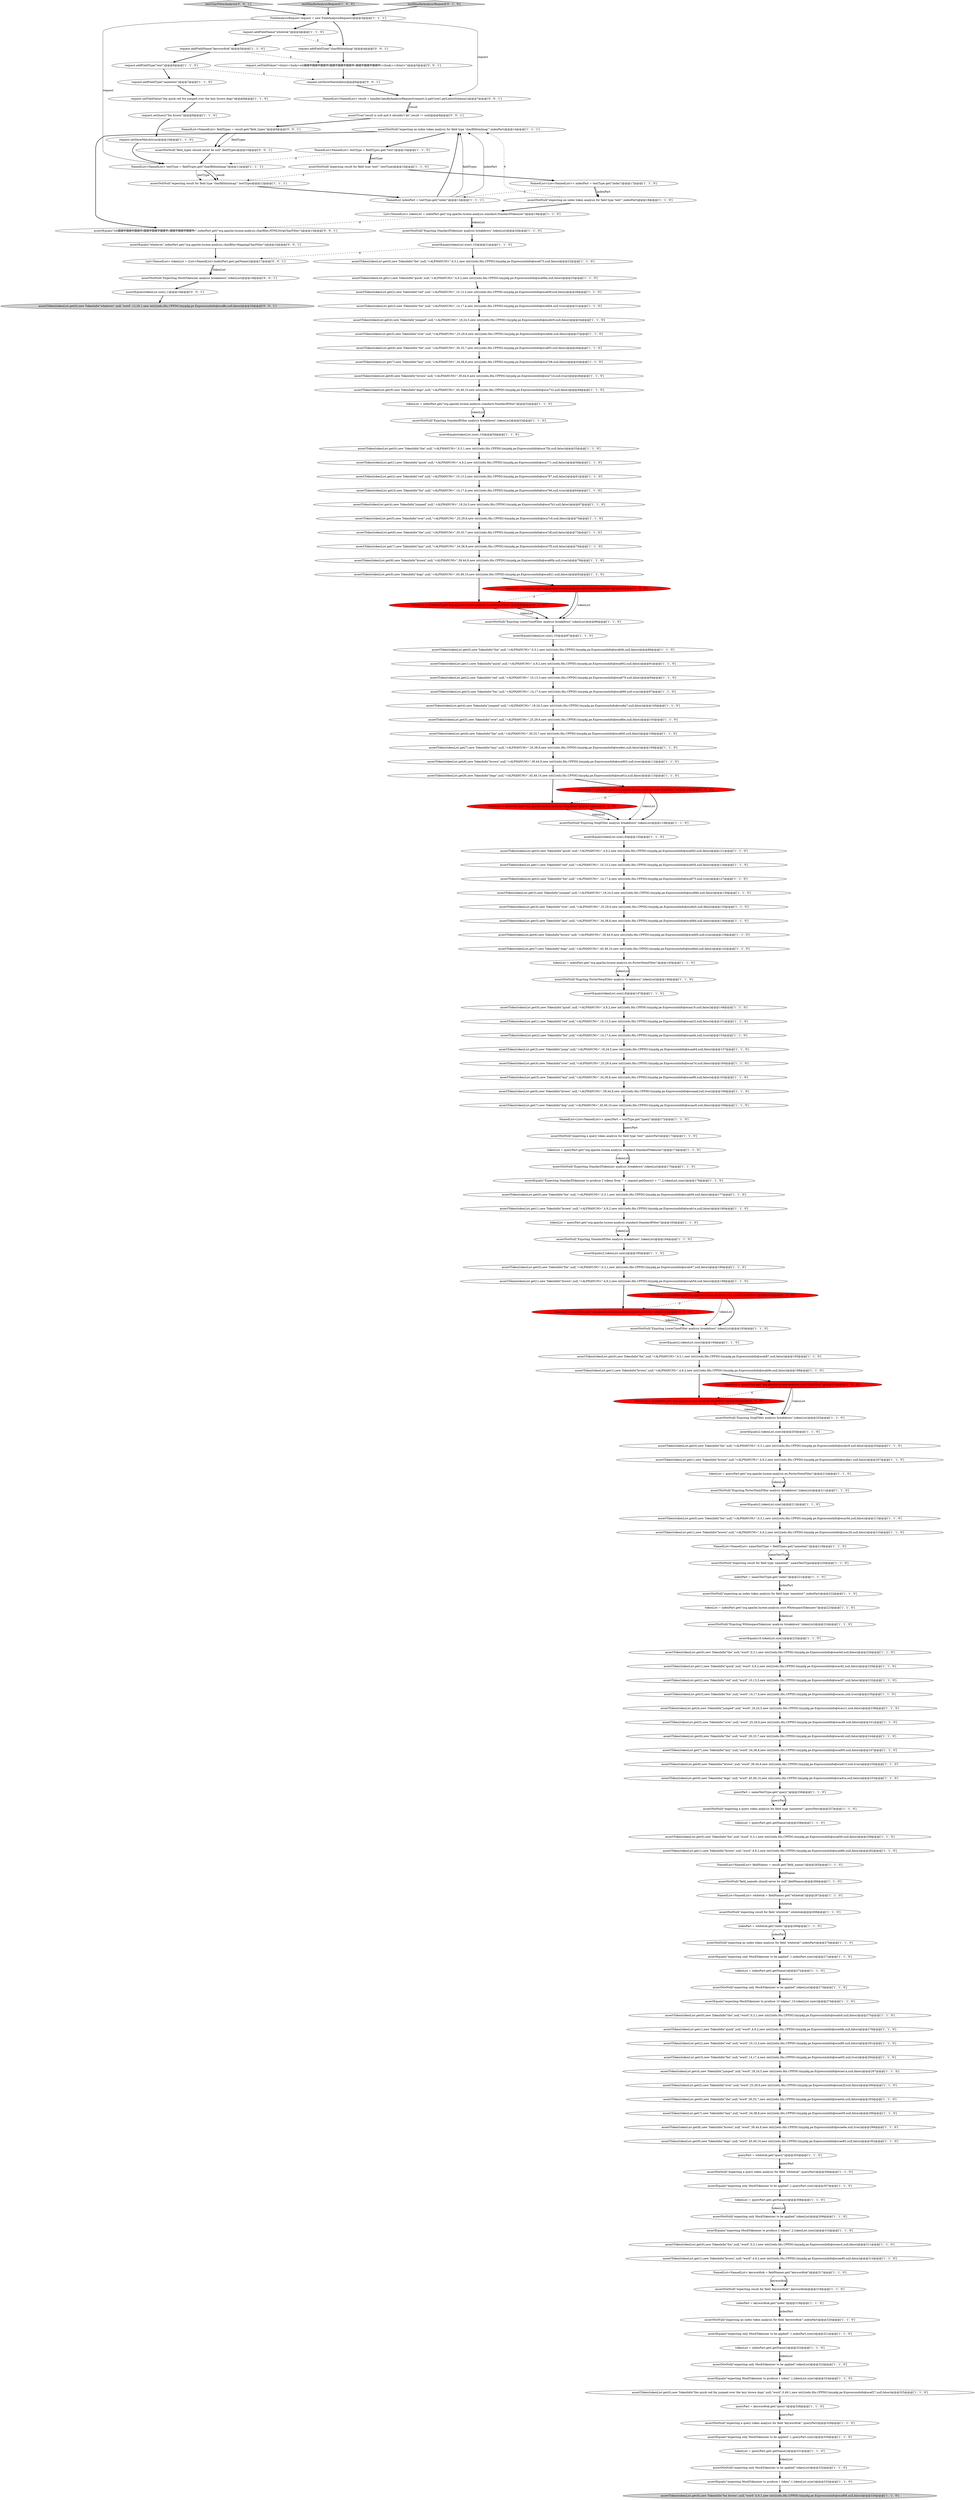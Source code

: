 digraph {
57 [style = filled, label = "assertToken(tokenList.get(7),new TokenInfo(\"dogs\",null,\"<ALPHANUM>\",45,49,10,new int((((edu.fdu.CPPDG.tinypdg.pe.ExpressionInfo@eca9ed,null,false))@@@142@@@['1', '1', '0']", fillcolor = white, shape = ellipse image = "AAA0AAABBB1BBB"];
148 [style = filled, label = "assertNotNull(\"expecting an index token analysis for field type 'nametext'\",indexPart)@@@222@@@['1', '1', '0']", fillcolor = white, shape = ellipse image = "AAA0AAABBB1BBB"];
159 [style = filled, label = "assertToken(tokenList.get(0),new TokenInfo(\"quick\",null,\"<ALPHANUM>\",4,9,2,new int((((edu.fdu.CPPDG.tinypdg.pe.ExpressionInfo@ecaa19,null,false))@@@148@@@['1', '1', '0']", fillcolor = white, shape = ellipse image = "AAA0AAABBB1BBB"];
94 [style = filled, label = "assertToken(tokenList.get(9),new TokenInfo(\"dogs\",null,\"<ALPHANUM>\",45,49,10,new int((((edu.fdu.CPPDG.tinypdg.pe.ExpressionInfo@eca91a,null,false))@@@115@@@['1', '1', '0']", fillcolor = white, shape = ellipse image = "AAA0AAABBB1BBB"];
27 [style = filled, label = "assertToken(tokenList.get(5),new TokenInfo(\"lazy\",null,\"<ALPHANUM>\",34,38,8,new int((((edu.fdu.CPPDG.tinypdg.pe.ExpressionInfo@eca9bd,null,false))@@@136@@@['1', '1', '0']", fillcolor = white, shape = ellipse image = "AAA0AAABBB1BBB"];
186 [style = filled, label = "assertEquals(\"whatever\",indexPart.get(\"org.apache.lucene.analysis.charfilter.MappingCharFilter\"))@@@16@@@['0', '0', '1']", fillcolor = white, shape = ellipse image = "AAA0AAABBB3BBB"];
125 [style = filled, label = "assertToken(tokenList.get(1),new TokenInfo(\"brown\",null,\"<ALPHANUM>\",4,9,2,new int((((edu.fdu.CPPDG.tinypdg.pe.ExpressionInfo@ecab5d,null,false))@@@189@@@['1', '1', '0']", fillcolor = white, shape = ellipse image = "AAA0AAABBB1BBB"];
55 [style = filled, label = "assertNotNull(\"expecting an index token analysis for field 'keywordtok'\",indexPart)@@@320@@@['1', '1', '0']", fillcolor = white, shape = ellipse image = "AAA0AAABBB1BBB"];
178 [style = filled, label = "NamedList<NamedList> fieldTypes = result.get(\"field_types\")@@@9@@@['0', '0', '1']", fillcolor = white, shape = ellipse image = "AAA0AAABBB3BBB"];
49 [style = filled, label = "assertToken(tokenList.get(0),new TokenInfo(\"fox\",null,\"<ALPHANUM>\",0,3,1,new int((((edu.fdu.CPPDG.tinypdg.pe.ExpressionInfo@ecabc9,null,false))@@@204@@@['1', '1', '0']", fillcolor = white, shape = ellipse image = "AAA0AAABBB1BBB"];
2 [style = filled, label = "assertEquals(\"expecting only MockTokenizer to be applied\",1,indexPart.size())@@@271@@@['1', '1', '0']", fillcolor = white, shape = ellipse image = "AAA0AAABBB1BBB"];
97 [style = filled, label = "assertToken(tokenList.get(1),new TokenInfo(\"brown\",null,\"<ALPHANUM>\",4,9,2,new int((((edu.fdu.CPPDG.tinypdg.pe.ExpressionInfo@ecac26,null,false))@@@216@@@['1', '1', '0']", fillcolor = white, shape = ellipse image = "AAA0AAABBB1BBB"];
46 [style = filled, label = "assertEquals(tokenList.size(),10)@@@21@@@['1', '1', '0']", fillcolor = white, shape = ellipse image = "AAA0AAABBB1BBB"];
74 [style = filled, label = "assertNotNull(\"expecting an index token analysis for field type 'text'\",indexPart)@@@18@@@['1', '1', '0']", fillcolor = white, shape = ellipse image = "AAA0AAABBB1BBB"];
88 [style = filled, label = "assertToken(tokenList.get(0),new TokenInfo(\"the\",null,\"<ALPHANUM>\",0,3,1,new int((((edu.fdu.CPPDG.tinypdg.pe.ExpressionInfo@eca75b,null,false))@@@55@@@['1', '1', '0']", fillcolor = white, shape = ellipse image = "AAA0AAABBB1BBB"];
25 [style = filled, label = "assertToken(tokenList.get(0),new TokenInfo(\"the\",null,\"<ALPHANUM>\",0,3,1,new int((((edu.fdu.CPPDG.tinypdg.pe.ExpressionInfo@eca84b,null,false))@@@88@@@['1', '1', '0']", fillcolor = white, shape = ellipse image = "AAA0AAABBB1BBB"];
47 [style = filled, label = "queryPart = whitetok.get(\"query\")@@@305@@@['1', '1', '0']", fillcolor = white, shape = ellipse image = "AAA0AAABBB1BBB"];
142 [style = filled, label = "assertNotNull(\"Expcting LowerCaseFilter analysis breakdown\",tokenList)@@@193@@@['1', '1', '0']", fillcolor = white, shape = ellipse image = "AAA0AAABBB1BBB"];
64 [style = filled, label = "assertNotNull(\"Expcting WhitespaceTokenizer analysis breakdown\",tokenList)@@@224@@@['1', '1', '0']", fillcolor = white, shape = ellipse image = "AAA0AAABBB1BBB"];
151 [style = filled, label = "assertNotNull(\"expecting a query token analysis for field 'keywordtok'\",queryPart)@@@329@@@['1', '1', '0']", fillcolor = white, shape = ellipse image = "AAA0AAABBB1BBB"];
76 [style = filled, label = "assertToken(tokenList.get(3),new TokenInfo(\"fox\",null,\"<ALPHANUM>\",14,17,4,new int((((edu.fdu.CPPDG.tinypdg.pe.ExpressionInfo@eca79d,null,true))@@@64@@@['1', '1', '0']", fillcolor = white, shape = ellipse image = "AAA0AAABBB1BBB"];
116 [style = filled, label = "assertToken(tokenList.get(4),new TokenInfo(\"jumped\",null,\"word\",18,24,5,new int((((edu.fdu.CPPDG.tinypdg.pe.ExpressionInfo@ecae1a,null,false))@@@287@@@['1', '1', '0']", fillcolor = white, shape = ellipse image = "AAA0AAABBB1BBB"];
130 [style = filled, label = "assertNotNull(\"expecting only MockTokenizer to be applied\",tokenList)@@@309@@@['1', '1', '0']", fillcolor = white, shape = ellipse image = "AAA0AAABBB1BBB"];
127 [style = filled, label = "assertToken(tokenList.get(1),new TokenInfo(\"red\",null,\"<ALPHANUM>\",10,13,3,new int((((edu.fdu.CPPDG.tinypdg.pe.ExpressionInfo@eca95d,null,false))@@@124@@@['1', '1', '0']", fillcolor = white, shape = ellipse image = "AAA0AAABBB1BBB"];
36 [style = filled, label = "assertToken(tokenList.get(1),new TokenInfo(\"quick\",null,\"<ALPHANUM>\",4,9,2,new int((((edu.fdu.CPPDG.tinypdg.pe.ExpressionInfo@eca68a,null,false))@@@25@@@['1', '1', '0']", fillcolor = white, shape = ellipse image = "AAA0AAABBB1BBB"];
139 [style = filled, label = "NamedList<List<NamedList>> queryPart = textType.get(\"query\")@@@172@@@['1', '1', '0']", fillcolor = white, shape = ellipse image = "AAA0AAABBB1BBB"];
82 [style = filled, label = "tokenList = indexPart.get(\"org.apache.lucene.analysis.core.WhitespaceTokenizer\")@@@223@@@['1', '1', '0']", fillcolor = white, shape = ellipse image = "AAA0AAABBB1BBB"];
153 [style = filled, label = "NamedList<NamedList> whitetok = fieldNames.get(\"whitetok\")@@@267@@@['1', '1', '0']", fillcolor = white, shape = ellipse image = "AAA0AAABBB1BBB"];
163 [style = filled, label = "tokenList = queryPart.get(\"org.apache.lucene.analysis.core.StopFilter\")@@@201@@@['1', '0', '0']", fillcolor = red, shape = ellipse image = "AAA1AAABBB1BBB"];
150 [style = filled, label = "tokenList = queryPart.get(.getName())@@@308@@@['1', '1', '0']", fillcolor = white, shape = ellipse image = "AAA0AAABBB1BBB"];
60 [style = filled, label = "request.addFieldName(\"keywordtok\")@@@5@@@['1', '1', '0']", fillcolor = white, shape = ellipse image = "AAA0AAABBB1BBB"];
137 [style = filled, label = "assertNotNull(\"expecting only MockTokenizer to be applied\",tokenList)@@@273@@@['1', '1', '0']", fillcolor = white, shape = ellipse image = "AAA0AAABBB1BBB"];
126 [style = filled, label = "assertNotNull(\"expecting result for field type 'text'\",textType)@@@16@@@['1', '1', '0']", fillcolor = white, shape = ellipse image = "AAA0AAABBB1BBB"];
114 [style = filled, label = "assertToken(tokenList.get(5),new TokenInfo(\"lazi\",null,\"<ALPHANUM>\",34,38,8,new int((((edu.fdu.CPPDG.tinypdg.pe.ExpressionInfo@ecaa96,null,false))@@@163@@@['1', '1', '0']", fillcolor = white, shape = ellipse image = "AAA0AAABBB1BBB"];
98 [style = filled, label = "assertEquals(tokenList.size(),10)@@@54@@@['1', '1', '0']", fillcolor = white, shape = ellipse image = "AAA0AAABBB1BBB"];
17 [style = filled, label = "NamedList<NamedList> keywordtok = fieldNames.get(\"keywordtok\")@@@317@@@['1', '1', '0']", fillcolor = white, shape = ellipse image = "AAA0AAABBB1BBB"];
48 [style = filled, label = "assertToken(tokenList.get(1),new TokenInfo(\"brown\",null,\"word\",4,9,2,new int((((edu.fdu.CPPDG.tinypdg.pe.ExpressionInfo@ecad6b,null,false))@@@262@@@['1', '1', '0']", fillcolor = white, shape = ellipse image = "AAA0AAABBB1BBB"];
23 [style = filled, label = "assertEquals(\"expecting only MockTokenizer to be applied\",1,queryPart.size())@@@330@@@['1', '1', '0']", fillcolor = white, shape = ellipse image = "AAA0AAABBB1BBB"];
103 [style = filled, label = "assertNotNull(\"Expcting PorterStemFilter analysis breakdown\",tokenList)@@@211@@@['1', '1', '0']", fillcolor = white, shape = ellipse image = "AAA0AAABBB1BBB"];
37 [style = filled, label = "NamedList<NamedList> nameTextType = fieldTypes.get(\"nametext\")@@@219@@@['1', '1', '0']", fillcolor = white, shape = ellipse image = "AAA0AAABBB1BBB"];
85 [style = filled, label = "assertToken(tokenList.get(6),new TokenInfo(\"the\",null,\"<ALPHANUM>\",30,33,7,new int((((edu.fdu.CPPDG.tinypdg.pe.ExpressionInfo@eca8d5,null,false))@@@106@@@['1', '1', '0']", fillcolor = white, shape = ellipse image = "AAA0AAABBB1BBB"];
108 [style = filled, label = "assertToken(tokenList.get(2),new TokenInfo(\"red\",null,\"<ALPHANUM>\",10,13,3,new int((((edu.fdu.CPPDG.tinypdg.pe.ExpressionInfo@eca69f,null,false))@@@28@@@['1', '1', '0']", fillcolor = white, shape = ellipse image = "AAA0AAABBB1BBB"];
181 [style = filled, label = "assertEquals(\"wh鐃緒申鐃緒申鐃緒申t鐃緒申鐃緒申鐃緒申v鐃緒申鐃緒申鐃緒申r\",indexPart.get(\"org.apache.lucene.analysis.charfilter.HTMLStripCharFilter\"))@@@15@@@['0', '0', '1']", fillcolor = white, shape = ellipse image = "AAA0AAABBB3BBB"];
105 [style = filled, label = "assertToken(tokenList.get(3),new TokenInfo(\"fox\",null,\"<ALPHANUM>\",14,17,4,new int((((edu.fdu.CPPDG.tinypdg.pe.ExpressionInfo@eca890,null,true))@@@97@@@['1', '1', '0']", fillcolor = white, shape = ellipse image = "AAA0AAABBB1BBB"];
179 [style = filled, label = "assertNotNull(\"Expecting MockTokenizer analysis breakdown\",tokenList)@@@18@@@['0', '0', '1']", fillcolor = white, shape = ellipse image = "AAA0AAABBB3BBB"];
54 [style = filled, label = "assertToken(tokenList.get(6),new TokenInfo(\"the\",null,\"<ALPHANUM>\",30,33,7,new int((((edu.fdu.CPPDG.tinypdg.pe.ExpressionInfo@eca7df,null,false))@@@73@@@['1', '1', '0']", fillcolor = white, shape = ellipse image = "AAA0AAABBB1BBB"];
22 [style = filled, label = "assertNotNull(\"Expcting PorterStemFilter analysis breakdown\",tokenList)@@@146@@@['1', '1', '0']", fillcolor = white, shape = ellipse image = "AAA0AAABBB1BBB"];
20 [style = filled, label = "assertNotNull(\"expecting result for field 'whitetok'\",whitetok)@@@268@@@['1', '1', '0']", fillcolor = white, shape = ellipse image = "AAA0AAABBB1BBB"];
62 [style = filled, label = "request.setShowMatch(true)@@@10@@@['1', '1', '0']", fillcolor = white, shape = ellipse image = "AAA0AAABBB1BBB"];
61 [style = filled, label = "assertNotNull(\"Expecting StandardTokenizer analysis breakdown\",tokenList)@@@175@@@['1', '1', '0']", fillcolor = white, shape = ellipse image = "AAA0AAABBB1BBB"];
43 [style = filled, label = "assertToken(tokenList.get(8),new TokenInfo(\"brown\",null,\"word\",39,44,9,new int((((edu.fdu.CPPDG.tinypdg.pe.ExpressionInfo@ecae6e,null,true))@@@299@@@['1', '1', '0']", fillcolor = white, shape = ellipse image = "AAA0AAABBB1BBB"];
115 [style = filled, label = "tokenList = queryPart.get(.getName())@@@258@@@['1', '1', '0']", fillcolor = white, shape = ellipse image = "AAA0AAABBB1BBB"];
145 [style = filled, label = "assertToken(tokenList.get(1),new TokenInfo(\"red\",null,\"<ALPHANUM>\",10,13,3,new int((((edu.fdu.CPPDG.tinypdg.pe.ExpressionInfo@ecaa32,null,false))@@@151@@@['1', '1', '0']", fillcolor = white, shape = ellipse image = "AAA0AAABBB1BBB"];
16 [style = filled, label = "assertToken(tokenList.get(0),new TokenInfo(\"fox\",null,\"<ALPHANUM>\",0,3,1,new int((((edu.fdu.CPPDG.tinypdg.pe.ExpressionInfo@ecab87,null,false))@@@195@@@['1', '1', '0']", fillcolor = white, shape = ellipse image = "AAA0AAABBB1BBB"];
140 [style = filled, label = "NamedList<List<NamedList>> indexPart = textType.get(\"index\")@@@17@@@['1', '1', '0']", fillcolor = white, shape = ellipse image = "AAA0AAABBB1BBB"];
45 [style = filled, label = "assertToken(tokenList.get(1),new TokenInfo(\"quick\",null,\"word\",4,9,2,new int((((edu.fdu.CPPDG.tinypdg.pe.ExpressionInfo@ecac82,null,false))@@@229@@@['1', '1', '0']", fillcolor = white, shape = ellipse image = "AAA0AAABBB1BBB"];
122 [style = filled, label = "assertNotNull(\"expecting a query token analysis for field type 'text'\",queryPart)@@@173@@@['1', '1', '0']", fillcolor = white, shape = ellipse image = "AAA0AAABBB1BBB"];
158 [style = filled, label = "tokenList = queryPart.get(\"org.apache.lucene.analysis.core.LowerCaseFilter\")@@@192@@@['1', '0', '0']", fillcolor = red, shape = ellipse image = "AAA1AAABBB1BBB"];
189 [style = filled, label = "testCharFilterAnalysis['0', '0', '1']", fillcolor = lightgray, shape = diamond image = "AAA0AAABBB3BBB"];
52 [style = filled, label = "indexPart = nameTextType.get(\"index\")@@@221@@@['1', '1', '0']", fillcolor = white, shape = ellipse image = "AAA0AAABBB1BBB"];
121 [style = filled, label = "assertEquals(2,tokenList.size())@@@203@@@['1', '1', '0']", fillcolor = white, shape = ellipse image = "AAA0AAABBB1BBB"];
152 [style = filled, label = "assertToken(tokenList.get(9),new TokenInfo(\"dogs\",null,\"<ALPHANUM>\",45,49,10,new int((((edu.fdu.CPPDG.tinypdg.pe.ExpressionInfo@eca732,null,false))@@@49@@@['1', '1', '0']", fillcolor = white, shape = ellipse image = "AAA0AAABBB1BBB"];
102 [style = filled, label = "assertToken(tokenList.get(4),new TokenInfo(\"over\",null,\"<ALPHANUM>\",25,29,6,new int((((edu.fdu.CPPDG.tinypdg.pe.ExpressionInfo@eca9a5,null,false))@@@133@@@['1', '1', '0']", fillcolor = white, shape = ellipse image = "AAA0AAABBB1BBB"];
119 [style = filled, label = "assertToken(tokenList.get(9),new TokenInfo(\"dogs\",null,\"<ALPHANUM>\",45,49,10,new int((((edu.fdu.CPPDG.tinypdg.pe.ExpressionInfo@eca821,null,false))@@@82@@@['1', '1', '0']", fillcolor = white, shape = ellipse image = "AAA0AAABBB1BBB"];
188 [style = filled, label = "NamedList<NamedList> result = handler.handleAnalysisRequest(request,h.getCore().getLatestSchema())@@@7@@@['0', '0', '1']", fillcolor = white, shape = ellipse image = "AAA0AAABBB3BBB"];
164 [style = filled, label = "assertNotNull(\"expecting an index token analysis for field type 'charfilthtmlmap'\",indexPart)@@@14@@@['1', '1', '1']", fillcolor = white, shape = ellipse image = "AAA0AAABBB1BBB"];
99 [style = filled, label = "assertEquals(\"expecting only MockTokenizer to be applied\",1,queryPart.size())@@@307@@@['1', '1', '0']", fillcolor = white, shape = ellipse image = "AAA0AAABBB1BBB"];
124 [style = filled, label = "assertToken(tokenList.get(0),new TokenInfo(\"quick\",null,\"<ALPHANUM>\",4,9,2,new int((((edu.fdu.CPPDG.tinypdg.pe.ExpressionInfo@eca945,null,false))@@@121@@@['1', '1', '0']", fillcolor = white, shape = ellipse image = "AAA0AAABBB1BBB"];
185 [style = filled, label = "assertEquals(tokenList.size(),1)@@@19@@@['0', '0', '1']", fillcolor = white, shape = ellipse image = "AAA0AAABBB3BBB"];
123 [style = filled, label = "assertToken(tokenList.get(9),new TokenInfo(\"dogs\",null,\"word\",45,49,10,new int((((edu.fdu.CPPDG.tinypdg.pe.ExpressionInfo@ecae83,null,false))@@@302@@@['1', '1', '0']", fillcolor = white, shape = ellipse image = "AAA0AAABBB1BBB"];
21 [style = filled, label = "assertToken(tokenList.get(2),new TokenInfo(\"red\",null,\"<ALPHANUM>\",10,13,3,new int((((edu.fdu.CPPDG.tinypdg.pe.ExpressionInfo@eca879,null,false))@@@94@@@['1', '1', '0']", fillcolor = white, shape = ellipse image = "AAA0AAABBB1BBB"];
136 [style = filled, label = "tokenList = indexPart.get(\"org.apache.lucene.analysis.core.LowerCaseFilter\")@@@85@@@['1', '0', '0']", fillcolor = red, shape = ellipse image = "AAA1AAABBB1BBB"];
187 [style = filled, label = "request.setFieldValue(\"<html><body>wh鐃緒申鐃緒申鐃緒申t鐃緒申鐃緒申鐃緒申v鐃緒申鐃緒申鐃緒申r</body></html>\")@@@5@@@['0', '0', '1']", fillcolor = white, shape = ellipse image = "AAA0AAABBB3BBB"];
65 [style = filled, label = "assertEquals(\"expecting MockTokenizer to produce 10 tokens\",10,tokenList.size())@@@274@@@['1', '1', '0']", fillcolor = white, shape = ellipse image = "AAA0AAABBB1BBB"];
50 [style = filled, label = "queryPart = nameTextType.get(\"query\")@@@256@@@['1', '1', '0']", fillcolor = white, shape = ellipse image = "AAA0AAABBB1BBB"];
147 [style = filled, label = "assertNotNull(\"expecting only MockTokenizer to be applied\",tokenList)@@@332@@@['1', '1', '0']", fillcolor = white, shape = ellipse image = "AAA0AAABBB1BBB"];
39 [style = filled, label = "tokenList = indexPart.get(.getName())@@@272@@@['1', '1', '0']", fillcolor = white, shape = ellipse image = "AAA0AAABBB1BBB"];
161 [style = filled, label = "assertEquals(10,tokenList.size())@@@225@@@['1', '1', '0']", fillcolor = white, shape = ellipse image = "AAA0AAABBB1BBB"];
166 [style = filled, label = "tokenList = indexPart.get(.getName())@@@322@@@['1', '1', '0']", fillcolor = white, shape = ellipse image = "AAA0AAABBB1BBB"];
184 [style = filled, label = "assertNotNull(\"field_types should never be null\",fieldTypes)@@@10@@@['0', '0', '1']", fillcolor = white, shape = ellipse image = "AAA0AAABBB3BBB"];
66 [style = filled, label = "assertEquals(\"expecting only MockTokenizer to be applied\",1,indexPart.size())@@@321@@@['1', '1', '0']", fillcolor = white, shape = ellipse image = "AAA0AAABBB1BBB"];
26 [style = filled, label = "assertNotNull(\"expecting a query token analysis for field type 'nametext'\",queryPart)@@@257@@@['1', '1', '0']", fillcolor = white, shape = ellipse image = "AAA0AAABBB1BBB"];
11 [style = filled, label = "assertToken(tokenList.get(5),new TokenInfo(\"over\",null,\"<ALPHANUM>\",25,29,6,new int((((edu.fdu.CPPDG.tinypdg.pe.ExpressionInfo@eca8be,null,false))@@@103@@@['1', '1', '0']", fillcolor = white, shape = ellipse image = "AAA0AAABBB1BBB"];
81 [style = filled, label = "assertNotNull(\"Expcting StopFilter analysis breakdown\",tokenList)@@@119@@@['1', '1', '0']", fillcolor = white, shape = ellipse image = "AAA0AAABBB1BBB"];
59 [style = filled, label = "assertToken(tokenList.get(6),new TokenInfo(\"the\",null,\"<ALPHANUM>\",30,33,7,new int((((edu.fdu.CPPDG.tinypdg.pe.ExpressionInfo@eca6f3,null,false))@@@40@@@['1', '1', '0']", fillcolor = white, shape = ellipse image = "AAA0AAABBB1BBB"];
106 [style = filled, label = "assertNotNull(\"Expcting StandardFilter analysis breakdown\",tokenList)@@@53@@@['1', '1', '0']", fillcolor = white, shape = ellipse image = "AAA0AAABBB1BBB"];
77 [style = filled, label = "assertNotNull(\"expecting an index token analysis for field 'whitetok'\",indexPart)@@@270@@@['1', '1', '0']", fillcolor = white, shape = ellipse image = "AAA0AAABBB1BBB"];
120 [style = filled, label = "assertToken(tokenList.get(1),new TokenInfo(\"brown\",null,\"<ALPHANUM>\",4,9,2,new int((((edu.fdu.CPPDG.tinypdg.pe.ExpressionInfo@ecabe1,null,false))@@@207@@@['1', '1', '0']", fillcolor = white, shape = ellipse image = "AAA0AAABBB1BBB"];
40 [style = filled, label = "assertNotNull(\"expecting result for field type 'nametext'\",nameTextType)@@@220@@@['1', '1', '0']", fillcolor = white, shape = ellipse image = "AAA0AAABBB1BBB"];
34 [style = filled, label = "assertToken(tokenList.get(7),new TokenInfo(\"lazy\",null,\"word\",34,38,8,new int((((edu.fdu.CPPDG.tinypdg.pe.ExpressionInfo@ecad00,null,false))@@@247@@@['1', '1', '0']", fillcolor = white, shape = ellipse image = "AAA0AAABBB1BBB"];
42 [style = filled, label = "tokenList = indexPart.get(\"org.apache.lucene.analysis.core.StopFilter\")@@@118@@@['1', '0', '0']", fillcolor = red, shape = ellipse image = "AAA1AAABBB1BBB"];
183 [style = filled, label = "assertToken(tokenList.get(0),new TokenInfo(\"whatever\",null,\"word\",12,20,1,new int((((edu.fdu.CPPDG.tinypdg.pe.ExpressionInfo@ecaffa,null,false))@@@20@@@['0', '0', '1']", fillcolor = lightgray, shape = ellipse image = "AAA0AAABBB3BBB"];
144 [style = filled, label = "NamedList indexPart = textType.get(\"index\")@@@13@@@['1', '1', '1']", fillcolor = white, shape = ellipse image = "AAA0AAABBB1BBB"];
91 [style = filled, label = "tokenList = queryPart.get(\"org.apache.lucene.analysis.standard.StandardFilter\")@@@183@@@['1', '1', '0']", fillcolor = white, shape = ellipse image = "AAA0AAABBB1BBB"];
63 [style = filled, label = "assertEquals(tokenList.size(),8)@@@120@@@['1', '1', '0']", fillcolor = white, shape = ellipse image = "AAA0AAABBB1BBB"];
31 [style = filled, label = "assertToken(tokenList.get(0),new TokenInfo(\"fox brown\",null,\"word\",0,9,1,new int((((edu.fdu.CPPDG.tinypdg.pe.ExpressionInfo@ecaf68,null,false))@@@334@@@['1', '1', '0']", fillcolor = lightgray, shape = ellipse image = "AAA0AAABBB1BBB"];
12 [style = filled, label = "assertEquals(\"expecting MockTokenizer to produce 1 token\",1,tokenList.size())@@@333@@@['1', '1', '0']", fillcolor = white, shape = ellipse image = "AAA0AAABBB1BBB"];
83 [style = filled, label = "assertToken(tokenList.get(7),new TokenInfo(\"lazy\",null,\"<ALPHANUM>\",34,38,8,new int((((edu.fdu.CPPDG.tinypdg.pe.ExpressionInfo@eca7f5,null,false))@@@76@@@['1', '1', '0']", fillcolor = white, shape = ellipse image = "AAA0AAABBB1BBB"];
149 [style = filled, label = "assertToken(tokenList.get(4),new TokenInfo(\"jumped\",null,\"<ALPHANUM>\",18,24,5,new int((((edu.fdu.CPPDG.tinypdg.pe.ExpressionInfo@eca6c9,null,false))@@@34@@@['1', '1', '0']", fillcolor = white, shape = ellipse image = "AAA0AAABBB1BBB"];
132 [style = filled, label = "assertNotNull(\"Expcting LowerCaseFilter analysis breakdown\",tokenList)@@@86@@@['1', '1', '0']", fillcolor = white, shape = ellipse image = "AAA0AAABBB1BBB"];
68 [style = filled, label = "assertToken(tokenList.get(4),new TokenInfo(\"jumped\",null,\"word\",18,24,5,new int((((edu.fdu.CPPDG.tinypdg.pe.ExpressionInfo@ecacc1,null,false))@@@238@@@['1', '1', '0']", fillcolor = white, shape = ellipse image = "AAA0AAABBB1BBB"];
71 [style = filled, label = "assertEquals(tokenList.size(),8)@@@147@@@['1', '1', '0']", fillcolor = white, shape = ellipse image = "AAA0AAABBB1BBB"];
89 [style = filled, label = "tokenList = queryPart.get(.getName())@@@331@@@['1', '1', '0']", fillcolor = white, shape = ellipse image = "AAA0AAABBB1BBB"];
3 [style = filled, label = "assertToken(tokenList.get(4),new TokenInfo(\"jumped\",null,\"<ALPHANUM>\",18,24,5,new int((((edu.fdu.CPPDG.tinypdg.pe.ExpressionInfo@eca7b3,null,false))@@@67@@@['1', '1', '0']", fillcolor = white, shape = ellipse image = "AAA0AAABBB1BBB"];
111 [style = filled, label = "assertToken(tokenList.get(2),new TokenInfo(\"red\",null,\"word\",10,13,3,new int((((edu.fdu.CPPDG.tinypdg.pe.ExpressionInfo@ecac97,null,false))@@@232@@@['1', '1', '0']", fillcolor = white, shape = ellipse image = "AAA0AAABBB1BBB"];
155 [style = filled, label = "assertToken(tokenList.get(1),new TokenInfo(\"quick\",null,\"word\",4,9,2,new int((((edu.fdu.CPPDG.tinypdg.pe.ExpressionInfo@ecaddb,null,false))@@@278@@@['1', '1', '0']", fillcolor = white, shape = ellipse image = "AAA0AAABBB1BBB"];
174 [style = filled, label = "tokenList = indexPart.get(\"org.apache.lucene.analysis.LowerCaseFilter\")@@@85@@@['0', '1', '0']", fillcolor = red, shape = ellipse image = "AAA1AAABBB2BBB"];
5 [style = filled, label = "assertEquals(tokenList.size(),10)@@@87@@@['1', '1', '0']", fillcolor = white, shape = ellipse image = "AAA0AAABBB1BBB"];
69 [style = filled, label = "assertToken(tokenList.get(7),new TokenInfo(\"lazy\",null,\"word\",34,38,8,new int((((edu.fdu.CPPDG.tinypdg.pe.ExpressionInfo@ecae59,null,false))@@@296@@@['1', '1', '0']", fillcolor = white, shape = ellipse image = "AAA0AAABBB1BBB"];
10 [style = filled, label = "assertToken(tokenList.get(3),new TokenInfo(\"jumped\",null,\"<ALPHANUM>\",18,24,5,new int((((edu.fdu.CPPDG.tinypdg.pe.ExpressionInfo@eca98d,null,false))@@@130@@@['1', '1', '0']", fillcolor = white, shape = ellipse image = "AAA0AAABBB1BBB"];
33 [style = filled, label = "assertToken(tokenList.get(2),new TokenInfo(\"fox\",null,\"<ALPHANUM>\",14,17,4,new int((((edu.fdu.CPPDG.tinypdg.pe.ExpressionInfo@ecaa4b,null,true))@@@154@@@['1', '1', '0']", fillcolor = white, shape = ellipse image = "AAA0AAABBB1BBB"];
131 [style = filled, label = "assertToken(tokenList.get(7),new TokenInfo(\"lazy\",null,\"<ALPHANUM>\",34,38,8,new int((((edu.fdu.CPPDG.tinypdg.pe.ExpressionInfo@eca708,null,false))@@@43@@@['1', '1', '0']", fillcolor = white, shape = ellipse image = "AAA0AAABBB1BBB"];
8 [style = filled, label = "tokenList = queryPart.get(\"org.apache.lucene.analysis.standard.StandardTokenizer\")@@@174@@@['1', '1', '0']", fillcolor = white, shape = ellipse image = "AAA0AAABBB1BBB"];
156 [style = filled, label = "assertNotNull(\"expecting a query token analysis for field 'whitetok'\",queryPart)@@@306@@@['1', '1', '0']", fillcolor = white, shape = ellipse image = "AAA0AAABBB1BBB"];
90 [style = filled, label = "NamedList<NamedList> textType = fieldTypes.get(\"text\")@@@15@@@['1', '1', '0']", fillcolor = white, shape = ellipse image = "AAA0AAABBB1BBB"];
44 [style = filled, label = "assertEquals(2,tokenList.size())@@@212@@@['1', '1', '0']", fillcolor = white, shape = ellipse image = "AAA0AAABBB1BBB"];
70 [style = filled, label = "indexPart = keywordtok.get(\"index\")@@@319@@@['1', '1', '0']", fillcolor = white, shape = ellipse image = "AAA0AAABBB1BBB"];
104 [style = filled, label = "assertNotNull(\"expecting result for field type 'charfilthtmlmap'\",textType)@@@12@@@['1', '1', '1']", fillcolor = white, shape = ellipse image = "AAA0AAABBB1BBB"];
30 [style = filled, label = "queryPart = keywordtok.get(\"query\")@@@328@@@['1', '1', '0']", fillcolor = white, shape = ellipse image = "AAA0AAABBB1BBB"];
67 [style = filled, label = "assertToken(tokenList.get(3),new TokenInfo(\"jump\",null,\"<ALPHANUM>\",18,24,5,new int((((edu.fdu.CPPDG.tinypdg.pe.ExpressionInfo@ecaa64,null,false))@@@157@@@['1', '1', '0']", fillcolor = white, shape = ellipse image = "AAA0AAABBB1BBB"];
78 [style = filled, label = "assertToken(tokenList.get(0),new TokenInfo(\"the\",null,\"word\",0,3,1,new int((((edu.fdu.CPPDG.tinypdg.pe.ExpressionInfo@ecadc6,null,false))@@@275@@@['1', '1', '0']", fillcolor = white, shape = ellipse image = "AAA0AAABBB1BBB"];
29 [style = filled, label = "assertToken(tokenList.get(5),new TokenInfo(\"over\",null,\"<ALPHANUM>\",25,29,6,new int((((edu.fdu.CPPDG.tinypdg.pe.ExpressionInfo@eca6de,null,false))@@@37@@@['1', '1', '0']", fillcolor = white, shape = ellipse image = "AAA0AAABBB1BBB"];
182 [style = filled, label = "request.setShowMatch(false)@@@6@@@['0', '0', '1']", fillcolor = white, shape = ellipse image = "AAA0AAABBB3BBB"];
28 [style = filled, label = "assertNotNull(\"Expcting StandardFilter analysis breakdown\",tokenList)@@@184@@@['1', '1', '0']", fillcolor = white, shape = ellipse image = "AAA0AAABBB1BBB"];
6 [style = filled, label = "assertEquals(\"Expecting StandardTokenizer to produce 2 tokens from '\" + request.getQuery() + \"'\",2,tokenList.size())@@@176@@@['1', '1', '0']", fillcolor = white, shape = ellipse image = "AAA0AAABBB1BBB"];
128 [style = filled, label = "assertToken(tokenList.get(2),new TokenInfo(\"red\",null,\"word\",10,13,3,new int((((edu.fdu.CPPDG.tinypdg.pe.ExpressionInfo@ecadf0,null,false))@@@281@@@['1', '1', '0']", fillcolor = white, shape = ellipse image = "AAA0AAABBB1BBB"];
75 [style = filled, label = "assertToken(tokenList.get(0),new TokenInfo(\"fox\",null,\"word\",0,3,1,new int((((edu.fdu.CPPDG.tinypdg.pe.ExpressionInfo@ecaec4,null,false))@@@311@@@['1', '1', '0']", fillcolor = white, shape = ellipse image = "AAA0AAABBB1BBB"];
80 [style = filled, label = "assertToken(tokenList.get(6),new TokenInfo(\"brown\",null,\"<ALPHANUM>\",39,44,9,new int((((edu.fdu.CPPDG.tinypdg.pe.ExpressionInfo@ecaaaf,null,true))@@@166@@@['1', '1', '0']", fillcolor = white, shape = ellipse image = "AAA0AAABBB1BBB"];
95 [style = filled, label = "assertToken(tokenList.get(3),new TokenInfo(\"fox\",null,\"word\",14,17,4,new int((((edu.fdu.CPPDG.tinypdg.pe.ExpressionInfo@ecae05,null,true))@@@284@@@['1', '1', '0']", fillcolor = white, shape = ellipse image = "AAA0AAABBB1BBB"];
167 [style = filled, label = "assertToken(tokenList.get(2),new TokenInfo(\"red\",null,\"<ALPHANUM>\",10,13,3,new int((((edu.fdu.CPPDG.tinypdg.pe.ExpressionInfo@eca787,null,false))@@@61@@@['1', '1', '0']", fillcolor = white, shape = ellipse image = "AAA0AAABBB1BBB"];
112 [style = filled, label = "indexPart = whitetok.get(\"index\")@@@269@@@['1', '1', '0']", fillcolor = white, shape = ellipse image = "AAA0AAABBB1BBB"];
101 [style = filled, label = "assertToken(tokenList.get(5),new TokenInfo(\"over\",null,\"<ALPHANUM>\",25,29,6,new int((((edu.fdu.CPPDG.tinypdg.pe.ExpressionInfo@eca7c9,null,false))@@@70@@@['1', '1', '0']", fillcolor = white, shape = ellipse image = "AAA0AAABBB1BBB"];
146 [style = filled, label = "assertNotNull(\"field_nameds should never be null\",fieldNames)@@@266@@@['1', '1', '0']", fillcolor = white, shape = ellipse image = "AAA0AAABBB1BBB"];
162 [style = filled, label = "assertToken(tokenList.get(0),new TokenInfo(\"the quick red fox jumped over the lazy brown dogs\",null,\"word\",0,49,1,new int((((edu.fdu.CPPDG.tinypdg.pe.ExpressionInfo@ecaf27,null,false))@@@325@@@['1', '1', '0']", fillcolor = white, shape = ellipse image = "AAA0AAABBB1BBB"];
165 [style = filled, label = "assertEquals(\"expecting MockTokenizer to produce 2 tokens\",2,tokenList.size())@@@310@@@['1', '1', '0']", fillcolor = white, shape = ellipse image = "AAA0AAABBB1BBB"];
138 [style = filled, label = "assertToken(tokenList.get(8),new TokenInfo(\"brown\",null,\"<ALPHANUM>\",39,44,9,new int((((edu.fdu.CPPDG.tinypdg.pe.ExpressionInfo@eca80b,null,true))@@@79@@@['1', '1', '0']", fillcolor = white, shape = ellipse image = "AAA0AAABBB1BBB"];
154 [style = filled, label = "assertToken(tokenList.get(1),new TokenInfo(\"brown\",null,\"<ALPHANUM>\",4,9,2,new int((((edu.fdu.CPPDG.tinypdg.pe.ExpressionInfo@ecab1e,null,false))@@@180@@@['1', '1', '0']", fillcolor = white, shape = ellipse image = "AAA0AAABBB1BBB"];
87 [style = filled, label = "assertToken(tokenList.get(3),new TokenInfo(\"fox\",null,\"word\",14,17,4,new int((((edu.fdu.CPPDG.tinypdg.pe.ExpressionInfo@ecacac,null,true))@@@235@@@['1', '1', '0']", fillcolor = white, shape = ellipse image = "AAA0AAABBB1BBB"];
14 [style = filled, label = "assertToken(tokenList.get(0),new TokenInfo(\"the\",null,\"word\",0,3,1,new int((((edu.fdu.CPPDG.tinypdg.pe.ExpressionInfo@ecac6d,null,false))@@@226@@@['1', '1', '0']", fillcolor = white, shape = ellipse image = "AAA0AAABBB1BBB"];
41 [style = filled, label = "assertToken(tokenList.get(7),new TokenInfo(\"lazy\",null,\"<ALPHANUM>\",34,38,8,new int((((edu.fdu.CPPDG.tinypdg.pe.ExpressionInfo@eca8ec,null,false))@@@109@@@['1', '1', '0']", fillcolor = white, shape = ellipse image = "AAA0AAABBB1BBB"];
173 [style = filled, label = "tokenList = indexPart.get(\"org.apache.lucene.analysis.StopFilter\")@@@118@@@['0', '1', '0']", fillcolor = red, shape = ellipse image = "AAA1AAABBB2BBB"];
172 [style = filled, label = "tokenList = queryPart.get(\"org.apache.lucene.analysis.LowerCaseFilter\")@@@192@@@['0', '1', '0']", fillcolor = red, shape = ellipse image = "AAA1AAABBB2BBB"];
96 [style = filled, label = "assertToken(tokenList.get(6),new TokenInfo(\"the\",null,\"word\",30,33,7,new int((((edu.fdu.CPPDG.tinypdg.pe.ExpressionInfo@ecae44,null,false))@@@293@@@['1', '1', '0']", fillcolor = white, shape = ellipse image = "AAA0AAABBB1BBB"];
86 [style = filled, label = "assertToken(tokenList.get(0),new TokenInfo(\"fox\",null,\"<ALPHANUM>\",0,3,1,new int((((edu.fdu.CPPDG.tinypdg.pe.ExpressionInfo@ecac0d,null,false))@@@213@@@['1', '1', '0']", fillcolor = white, shape = ellipse image = "AAA0AAABBB1BBB"];
118 [style = filled, label = "assertEquals(2,tokenList.size())@@@194@@@['1', '1', '0']", fillcolor = white, shape = ellipse image = "AAA0AAABBB1BBB"];
169 [style = filled, label = "assertToken(tokenList.get(0),new TokenInfo(\"fox\",null,\"<ALPHANUM>\",0,3,1,new int((((edu.fdu.CPPDG.tinypdg.pe.ExpressionInfo@ecab47,null,false))@@@186@@@['1', '1', '0']", fillcolor = white, shape = ellipse image = "AAA0AAABBB1BBB"];
18 [style = filled, label = "assertNotNull(\"Expcting StopFilter analysis breakdown\",tokenList)@@@202@@@['1', '1', '0']", fillcolor = white, shape = ellipse image = "AAA0AAABBB1BBB"];
53 [style = filled, label = "testHandleAnalysisRequest['1', '0', '0']", fillcolor = lightgray, shape = diamond image = "AAA0AAABBB1BBB"];
0 [style = filled, label = "assertToken(tokenList.get(1),new TokenInfo(\"brown\",null,\"<ALPHANUM>\",4,9,2,new int((((edu.fdu.CPPDG.tinypdg.pe.ExpressionInfo@ecab9e,null,false))@@@198@@@['1', '1', '0']", fillcolor = white, shape = ellipse image = "AAA0AAABBB1BBB"];
176 [style = filled, label = "request.addFieldType(\"charfilthtmlmap\")@@@4@@@['0', '0', '1']", fillcolor = white, shape = ellipse image = "AAA0AAABBB3BBB"];
32 [style = filled, label = "assertToken(tokenList.get(8),new TokenInfo(\"brown\",null,\"<ALPHANUM>\",39,44,9,new int((((edu.fdu.CPPDG.tinypdg.pe.ExpressionInfo@eca903,null,true))@@@112@@@['1', '1', '0']", fillcolor = white, shape = ellipse image = "AAA0AAABBB1BBB"];
175 [style = filled, label = "testHandleAnalysisRequest['0', '1', '0']", fillcolor = lightgray, shape = diamond image = "AAA0AAABBB2BBB"];
177 [style = filled, label = "List<NamedList> tokenList = (List<NamedList>)indexPart.get(.getName())@@@17@@@['0', '0', '1']", fillcolor = white, shape = ellipse image = "AAA0AAABBB3BBB"];
7 [style = filled, label = "assertToken(tokenList.get(3),new TokenInfo(\"fox\",null,\"<ALPHANUM>\",14,17,4,new int((((edu.fdu.CPPDG.tinypdg.pe.ExpressionInfo@eca6b4,null,true))@@@31@@@['1', '1', '0']", fillcolor = white, shape = ellipse image = "AAA0AAABBB1BBB"];
134 [style = filled, label = "assertNotNull(\"Expcting StandardTokenizer analysis breakdown\",tokenList)@@@20@@@['1', '1', '0']", fillcolor = white, shape = ellipse image = "AAA0AAABBB1BBB"];
56 [style = filled, label = "request.addFieldType(\"nametext\")@@@7@@@['1', '1', '0']", fillcolor = white, shape = ellipse image = "AAA0AAABBB1BBB"];
79 [style = filled, label = "request.addFieldName(\"whitetok\")@@@4@@@['1', '1', '0']", fillcolor = white, shape = ellipse image = "AAA0AAABBB1BBB"];
1 [style = filled, label = "tokenList = queryPart.get(\"org.apache.lucene.analysis.en.PorterStemFilter\")@@@210@@@['1', '1', '0']", fillcolor = white, shape = ellipse image = "AAA0AAABBB1BBB"];
157 [style = filled, label = "assertToken(tokenList.get(0),new TokenInfo(\"fox\",null,\"word\",0,3,1,new int((((edu.fdu.CPPDG.tinypdg.pe.ExpressionInfo@ecad56,null,false))@@@259@@@['1', '1', '0']", fillcolor = white, shape = ellipse image = "AAA0AAABBB1BBB"];
73 [style = filled, label = "assertToken(tokenList.get(4),new TokenInfo(\"over\",null,\"<ALPHANUM>\",25,29,6,new int((((edu.fdu.CPPDG.tinypdg.pe.ExpressionInfo@ecaa7d,null,false))@@@160@@@['1', '1', '0']", fillcolor = white, shape = ellipse image = "AAA0AAABBB1BBB"];
135 [style = filled, label = "assertToken(tokenList.get(6),new TokenInfo(\"the\",null,\"word\",30,33,7,new int((((edu.fdu.CPPDG.tinypdg.pe.ExpressionInfo@ecaceb,null,false))@@@244@@@['1', '1', '0']", fillcolor = white, shape = ellipse image = "AAA0AAABBB1BBB"];
160 [style = filled, label = "assertEquals(\"expecting MockTokenizer to produce 1 token\",1,tokenList.size())@@@324@@@['1', '1', '0']", fillcolor = white, shape = ellipse image = "AAA0AAABBB1BBB"];
51 [style = filled, label = "assertToken(tokenList.get(6),new TokenInfo(\"brown\",null,\"<ALPHANUM>\",39,44,9,new int((((edu.fdu.CPPDG.tinypdg.pe.ExpressionInfo@eca9d5,null,true))@@@139@@@['1', '1', '0']", fillcolor = white, shape = ellipse image = "AAA0AAABBB1BBB"];
110 [style = filled, label = "request.setFieldValue(\"the quick red fox jumped over the lazy brown dogs\")@@@8@@@['1', '1', '0']", fillcolor = white, shape = ellipse image = "AAA0AAABBB1BBB"];
168 [style = filled, label = "assertToken(tokenList.get(2),new TokenInfo(\"fox\",null,\"<ALPHANUM>\",14,17,4,new int((((edu.fdu.CPPDG.tinypdg.pe.ExpressionInfo@eca975,null,true))@@@127@@@['1', '1', '0']", fillcolor = white, shape = ellipse image = "AAA0AAABBB1BBB"];
170 [style = filled, label = "assertToken(tokenList.get(0),new TokenInfo(\"the\",null,\"<ALPHANUM>\",0,3,1,new int((((edu.fdu.CPPDG.tinypdg.pe.ExpressionInfo@eca675,null,false))@@@22@@@['1', '1', '0']", fillcolor = white, shape = ellipse image = "AAA0AAABBB1BBB"];
58 [style = filled, label = "assertToken(tokenList.get(1),new TokenInfo(\"brown\",null,\"word\",4,9,2,new int((((edu.fdu.CPPDG.tinypdg.pe.ExpressionInfo@ecaed9,null,false))@@@314@@@['1', '1', '0']", fillcolor = white, shape = ellipse image = "AAA0AAABBB1BBB"];
133 [style = filled, label = "NamedList<NamedList> textType = fieldTypes.get(\"charfilthtmlmap\")@@@11@@@['1', '1', '1']", fillcolor = white, shape = ellipse image = "AAA0AAABBB1BBB"];
141 [style = filled, label = "tokenList = indexPart.get(\"org.apache.lucene.analysis.en.PorterStemFilter\")@@@145@@@['1', '1', '0']", fillcolor = white, shape = ellipse image = "AAA0AAABBB1BBB"];
92 [style = filled, label = "assertToken(tokenList.get(1),new TokenInfo(\"quick\",null,\"<ALPHANUM>\",4,9,2,new int((((edu.fdu.CPPDG.tinypdg.pe.ExpressionInfo@eca771,null,false))@@@58@@@['1', '1', '0']", fillcolor = white, shape = ellipse image = "AAA0AAABBB1BBB"];
129 [style = filled, label = "request.setQuery(\"fox brown\")@@@9@@@['1', '1', '0']", fillcolor = white, shape = ellipse image = "AAA0AAABBB1BBB"];
93 [style = filled, label = "request.addFieldType(\"text\")@@@6@@@['1', '1', '0']", fillcolor = white, shape = ellipse image = "AAA0AAABBB1BBB"];
171 [style = filled, label = "tokenList = queryPart.get(\"org.apache.lucene.analysis.StopFilter\")@@@201@@@['0', '1', '0']", fillcolor = red, shape = ellipse image = "AAA1AAABBB2BBB"];
100 [style = filled, label = "assertToken(tokenList.get(0),new TokenInfo(\"fox\",null,\"<ALPHANUM>\",0,3,1,new int((((edu.fdu.CPPDG.tinypdg.pe.ExpressionInfo@ecab09,null,false))@@@177@@@['1', '1', '0']", fillcolor = white, shape = ellipse image = "AAA0AAABBB1BBB"];
113 [style = filled, label = "assertToken(tokenList.get(5),new TokenInfo(\"over\",null,\"word\",25,29,6,new int((((edu.fdu.CPPDG.tinypdg.pe.ExpressionInfo@ecae2f,null,false))@@@290@@@['1', '1', '0']", fillcolor = white, shape = ellipse image = "AAA0AAABBB1BBB"];
35 [style = filled, label = "List<NamedList> tokenList = indexPart.get(\"org.apache.lucene.analysis.standard.StandardTokenizer\")@@@19@@@['1', '1', '0']", fillcolor = white, shape = ellipse image = "AAA0AAABBB1BBB"];
72 [style = filled, label = "NamedList<NamedList> fieldNames = result.get(\"field_names\")@@@265@@@['1', '1', '0']", fillcolor = white, shape = ellipse image = "AAA0AAABBB1BBB"];
9 [style = filled, label = "FieldAnalysisRequest request = new FieldAnalysisRequest()@@@3@@@['1', '1', '1']", fillcolor = white, shape = ellipse image = "AAA0AAABBB1BBB"];
38 [style = filled, label = "assertToken(tokenList.get(5),new TokenInfo(\"over\",null,\"word\",25,29,6,new int((((edu.fdu.CPPDG.tinypdg.pe.ExpressionInfo@ecacd6,null,false))@@@241@@@['1', '1', '0']", fillcolor = white, shape = ellipse image = "AAA0AAABBB1BBB"];
13 [style = filled, label = "assertNotNull(\"expecting result for field 'keywordtok'\",keywordtok)@@@318@@@['1', '1', '0']", fillcolor = white, shape = ellipse image = "AAA0AAABBB1BBB"];
180 [style = filled, label = "assertTrue(\"result is null and it shouldn't be\",result != null)@@@8@@@['0', '0', '1']", fillcolor = white, shape = ellipse image = "AAA0AAABBB3BBB"];
19 [style = filled, label = "assertToken(tokenList.get(9),new TokenInfo(\"dogs\",null,\"word\",45,49,10,new int((((edu.fdu.CPPDG.tinypdg.pe.ExpressionInfo@ecad2a,null,false))@@@253@@@['1', '1', '0']", fillcolor = white, shape = ellipse image = "AAA0AAABBB1BBB"];
84 [style = filled, label = "assertToken(tokenList.get(1),new TokenInfo(\"quick\",null,\"<ALPHANUM>\",4,9,2,new int((((edu.fdu.CPPDG.tinypdg.pe.ExpressionInfo@eca862,null,false))@@@91@@@['1', '1', '0']", fillcolor = white, shape = ellipse image = "AAA0AAABBB1BBB"];
107 [style = filled, label = "assertToken(tokenList.get(8),new TokenInfo(\"brown\",null,\"word\",39,44,9,new int((((edu.fdu.CPPDG.tinypdg.pe.ExpressionInfo@ecad15,null,true))@@@250@@@['1', '1', '0']", fillcolor = white, shape = ellipse image = "AAA0AAABBB1BBB"];
15 [style = filled, label = "assertToken(tokenList.get(8),new TokenInfo(\"brown\",null,\"<ALPHANUM>\",39,44,9,new int((((edu.fdu.CPPDG.tinypdg.pe.ExpressionInfo@eca71d,null,true))@@@46@@@['1', '1', '0']", fillcolor = white, shape = ellipse image = "AAA0AAABBB1BBB"];
24 [style = filled, label = "assertEquals(2,tokenList.size())@@@185@@@['1', '1', '0']", fillcolor = white, shape = ellipse image = "AAA0AAABBB1BBB"];
109 [style = filled, label = "assertToken(tokenList.get(7),new TokenInfo(\"dog\",null,\"<ALPHANUM>\",45,49,10,new int((((edu.fdu.CPPDG.tinypdg.pe.ExpressionInfo@ecaac8,null,false))@@@169@@@['1', '1', '0']", fillcolor = white, shape = ellipse image = "AAA0AAABBB1BBB"];
143 [style = filled, label = "assertNotNull(\"expecting only MockTokenizer to be applied\",tokenList)@@@323@@@['1', '1', '0']", fillcolor = white, shape = ellipse image = "AAA0AAABBB1BBB"];
4 [style = filled, label = "tokenList = indexPart.get(\"org.apache.lucene.analysis.standard.StandardFilter\")@@@52@@@['1', '1', '0']", fillcolor = white, shape = ellipse image = "AAA0AAABBB1BBB"];
117 [style = filled, label = "assertToken(tokenList.get(4),new TokenInfo(\"jumped\",null,\"<ALPHANUM>\",18,24,5,new int((((edu.fdu.CPPDG.tinypdg.pe.ExpressionInfo@eca8a7,null,false))@@@100@@@['1', '1', '0']", fillcolor = white, shape = ellipse image = "AAA0AAABBB1BBB"];
29->59 [style = bold, label=""];
16->0 [style = bold, label=""];
61->6 [style = bold, label=""];
137->65 [style = bold, label=""];
89->147 [style = bold, label=""];
139->122 [style = bold, label=""];
54->83 [style = bold, label=""];
153->20 [style = bold, label=""];
172->142 [style = solid, label="tokenList"];
79->176 [style = dashed, label="0"];
120->1 [style = bold, label=""];
24->169 [style = bold, label=""];
133->104 [style = solid, label="result"];
18->121 [style = bold, label=""];
70->55 [style = bold, label=""];
151->23 [style = bold, label=""];
144->164 [style = solid, label="fieldTypes"];
1->103 [style = solid, label="tokenList"];
150->130 [style = solid, label="tokenList"];
140->144 [style = dashed, label="0"];
44->86 [style = bold, label=""];
94->173 [style = bold, label=""];
136->132 [style = bold, label=""];
123->47 [style = bold, label=""];
122->8 [style = bold, label=""];
102->27 [style = bold, label=""];
80->109 [style = bold, label=""];
174->132 [style = solid, label="tokenList"];
159->145 [style = bold, label=""];
58->17 [style = bold, label=""];
184->133 [style = bold, label=""];
30->151 [style = bold, label=""];
141->22 [style = solid, label="tokenList"];
181->186 [style = bold, label=""];
95->116 [style = bold, label=""];
42->81 [style = solid, label="tokenList"];
149->29 [style = bold, label=""];
161->14 [style = bold, label=""];
38->135 [style = bold, label=""];
8->61 [style = solid, label="tokenList"];
46->177 [style = dashed, label="0"];
13->70 [style = bold, label=""];
136->174 [style = dashed, label="0"];
48->72 [style = bold, label=""];
45->111 [style = bold, label=""];
154->91 [style = bold, label=""];
74->164 [style = dashed, label="0"];
148->82 [style = bold, label=""];
22->71 [style = bold, label=""];
35->134 [style = bold, label=""];
70->55 [style = solid, label="indexPart"];
27->51 [style = bold, label=""];
91->28 [style = solid, label="tokenList"];
9->176 [style = bold, label=""];
179->185 [style = bold, label=""];
116->113 [style = bold, label=""];
20->112 [style = bold, label=""];
7->149 [style = bold, label=""];
121->49 [style = bold, label=""];
97->37 [style = bold, label=""];
72->146 [style = bold, label=""];
173->81 [style = solid, label="tokenList"];
41->32 [style = bold, label=""];
188->180 [style = bold, label=""];
91->28 [style = bold, label=""];
43->123 [style = bold, label=""];
92->167 [style = bold, label=""];
103->44 [style = bold, label=""];
40->52 [style = bold, label=""];
39->137 [style = bold, label=""];
3->101 [style = bold, label=""];
35->134 [style = solid, label="tokenList"];
165->75 [style = bold, label=""];
64->161 [style = bold, label=""];
76->3 [style = bold, label=""];
182->188 [style = bold, label=""];
153->20 [style = solid, label="whitetok"];
73->114 [style = bold, label=""];
163->18 [style = bold, label=""];
164->90 [style = bold, label=""];
67->73 [style = bold, label=""];
105->117 [style = bold, label=""];
9->188 [style = solid, label="request"];
5->25 [style = bold, label=""];
8->61 [style = bold, label=""];
65->78 [style = bold, label=""];
140->74 [style = bold, label=""];
104->144 [style = bold, label=""];
132->5 [style = bold, label=""];
144->164 [style = solid, label="indexPart"];
42->173 [style = dashed, label="0"];
2->39 [style = bold, label=""];
66->166 [style = bold, label=""];
62->133 [style = bold, label=""];
25->84 [style = bold, label=""];
4->106 [style = solid, label="tokenList"];
93->182 [style = dashed, label="0"];
189->9 [style = bold, label=""];
82->64 [style = bold, label=""];
63->124 [style = bold, label=""];
17->13 [style = solid, label="keywordtok"];
60->93 [style = bold, label=""];
28->24 [style = bold, label=""];
111->87 [style = bold, label=""];
162->30 [style = bold, label=""];
37->40 [style = solid, label="nameTextType"];
30->151 [style = solid, label="queryPart"];
133->104 [style = solid, label="textType"];
93->56 [style = bold, label=""];
108->7 [style = bold, label=""];
134->46 [style = bold, label=""];
155->128 [style = bold, label=""];
79->60 [style = bold, label=""];
98->88 [style = bold, label=""];
166->143 [style = bold, label=""];
83->138 [style = bold, label=""];
55->66 [style = bold, label=""];
12->31 [style = bold, label=""];
49->120 [style = bold, label=""];
72->146 [style = solid, label="fieldNames"];
69->43 [style = bold, label=""];
0->171 [style = bold, label=""];
126->140 [style = bold, label=""];
187->182 [style = bold, label=""];
157->48 [style = bold, label=""];
74->35 [style = bold, label=""];
115->157 [style = bold, label=""];
171->18 [style = solid, label="tokenList"];
129->62 [style = bold, label=""];
185->183 [style = bold, label=""];
112->77 [style = solid, label="indexPart"];
99->150 [style = bold, label=""];
42->81 [style = bold, label=""];
180->178 [style = bold, label=""];
150->130 [style = bold, label=""];
33->67 [style = bold, label=""];
23->89 [style = bold, label=""];
140->74 [style = solid, label="indexPart"];
19->50 [style = bold, label=""];
57->141 [style = bold, label=""];
107->19 [style = bold, label=""];
124->127 [style = bold, label=""];
21->105 [style = bold, label=""];
127->168 [style = bold, label=""];
112->77 [style = bold, label=""];
1->103 [style = bold, label=""];
142->118 [style = bold, label=""];
160->162 [style = bold, label=""];
119->136 [style = bold, label=""];
26->115 [style = bold, label=""];
4->106 [style = bold, label=""];
174->132 [style = bold, label=""];
9->133 [style = solid, label="request"];
188->180 [style = solid, label="result"];
158->172 [style = dashed, label="0"];
118->16 [style = bold, label=""];
114->80 [style = bold, label=""];
125->158 [style = bold, label=""];
163->18 [style = solid, label="tokenList"];
47->156 [style = bold, label=""];
90->126 [style = solid, label="textType"];
144->164 [style = bold, label=""];
136->132 [style = solid, label="tokenList"];
94->42 [style = bold, label=""];
50->26 [style = solid, label="queryPart"];
163->171 [style = dashed, label="0"];
170->36 [style = bold, label=""];
100->154 [style = bold, label=""];
17->13 [style = bold, label=""];
35->181 [style = dashed, label="0"];
173->81 [style = bold, label=""];
51->57 [style = bold, label=""];
167->76 [style = bold, label=""];
53->9 [style = bold, label=""];
168->10 [style = bold, label=""];
141->22 [style = bold, label=""];
130->165 [style = bold, label=""];
90->133 [style = dashed, label="0"];
50->26 [style = bold, label=""];
106->98 [style = bold, label=""];
135->34 [style = bold, label=""];
110->129 [style = bold, label=""];
133->104 [style = bold, label=""];
52->148 [style = bold, label=""];
47->156 [style = solid, label="queryPart"];
125->172 [style = bold, label=""];
36->108 [style = bold, label=""];
143->160 [style = bold, label=""];
172->142 [style = bold, label=""];
32->94 [style = bold, label=""];
145->33 [style = bold, label=""];
82->64 [style = solid, label="tokenList"];
178->184 [style = solid, label="fieldTypes"];
128->95 [style = bold, label=""];
89->147 [style = solid, label="tokenList"];
11->85 [style = bold, label=""];
39->137 [style = solid, label="tokenList"];
152->4 [style = bold, label=""];
117->11 [style = bold, label=""];
56->110 [style = bold, label=""];
158->142 [style = solid, label="tokenList"];
14->45 [style = bold, label=""];
86->97 [style = bold, label=""];
68->38 [style = bold, label=""];
59->131 [style = bold, label=""];
85->41 [style = bold, label=""];
88->92 [style = bold, label=""];
146->153 [style = bold, label=""];
46->170 [style = bold, label=""];
81->63 [style = bold, label=""];
75->58 [style = bold, label=""];
139->122 [style = solid, label="queryPart"];
177->179 [style = solid, label="tokenList"];
15->152 [style = bold, label=""];
126->104 [style = dashed, label="0"];
101->54 [style = bold, label=""];
77->2 [style = bold, label=""];
147->12 [style = bold, label=""];
60->187 [style = dashed, label="0"];
164->181 [style = bold, label=""];
78->155 [style = bold, label=""];
177->179 [style = bold, label=""];
138->119 [style = bold, label=""];
119->174 [style = bold, label=""];
10->102 [style = bold, label=""];
169->125 [style = bold, label=""];
175->9 [style = bold, label=""];
156->99 [style = bold, label=""];
176->187 [style = bold, label=""];
71->159 [style = bold, label=""];
166->143 [style = solid, label="tokenList"];
178->184 [style = bold, label=""];
0->163 [style = bold, label=""];
9->79 [style = bold, label=""];
34->107 [style = bold, label=""];
131->15 [style = bold, label=""];
158->142 [style = bold, label=""];
109->139 [style = bold, label=""];
52->148 [style = solid, label="indexPart"];
84->21 [style = bold, label=""];
186->177 [style = bold, label=""];
87->68 [style = bold, label=""];
113->96 [style = bold, label=""];
96->69 [style = bold, label=""];
171->18 [style = bold, label=""];
37->40 [style = bold, label=""];
90->126 [style = bold, label=""];
6->100 [style = bold, label=""];
}
